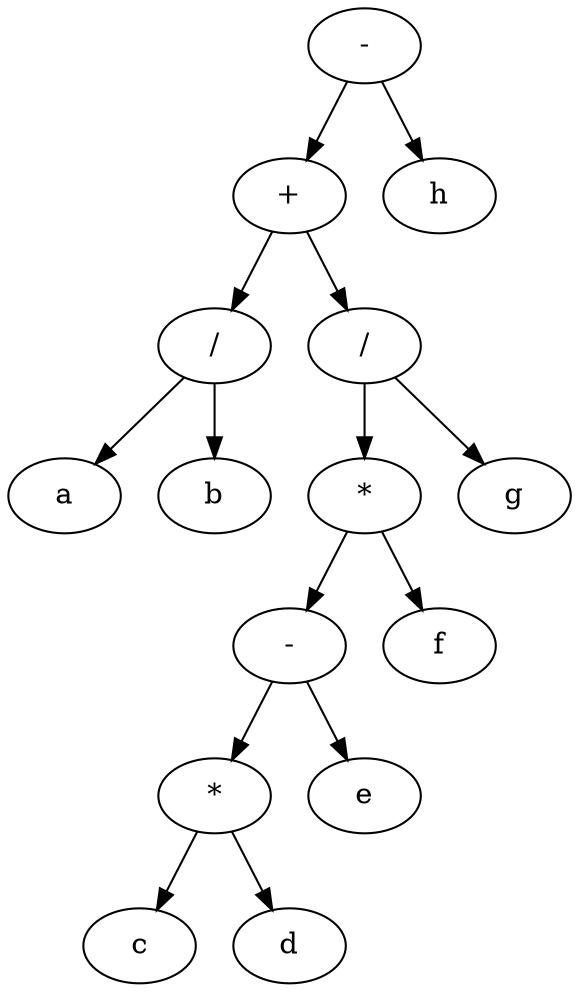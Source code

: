 digraph G {
o[ label = "-" ]
o->m
m[ label = "+" ]
m->c
c[ label = "/" ]
c->a
a[ label = "a" ]

c -> b
b[ label = "b" ]


m -> l
l[ label = "/" ]
l->j
j[ label = "*" ]
j->h
h[ label = "-" ]
h->f
f[ label = "*" ]
f->d
d[ label = "c" ]

f -> e
e[ label = "d" ]


h -> g
g[ label = "e" ]


j -> i
i[ label = "f" ]


l -> k
k[ label = "g" ]



o -> n
n[ label = "h" ]


}